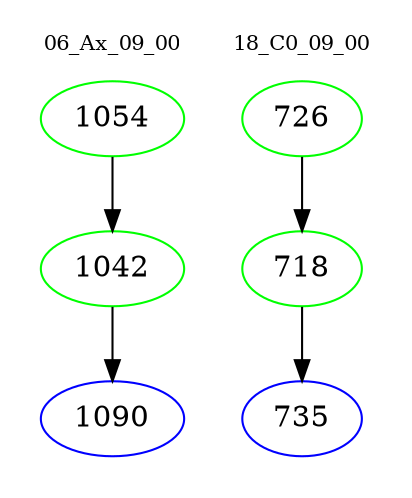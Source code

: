 digraph{
subgraph cluster_0 {
color = white
label = "06_Ax_09_00";
fontsize=10;
T0_1054 [label="1054", color="green"]
T0_1054 -> T0_1042 [color="black"]
T0_1042 [label="1042", color="green"]
T0_1042 -> T0_1090 [color="black"]
T0_1090 [label="1090", color="blue"]
}
subgraph cluster_1 {
color = white
label = "18_C0_09_00";
fontsize=10;
T1_726 [label="726", color="green"]
T1_726 -> T1_718 [color="black"]
T1_718 [label="718", color="green"]
T1_718 -> T1_735 [color="black"]
T1_735 [label="735", color="blue"]
}
}

